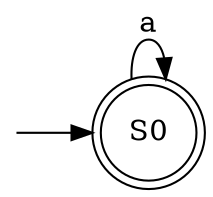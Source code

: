digraph finite_state_machine {
    rankdir=LR;
    size="8,5"
    node [shape = point, color=white, fontcolor=white]; start;
    node [shape = doublecircle, color=black, fontcolor=black]; S0;
    node [shape = circle];
    start -> S0;
    S0 -> S0 [ label = "a" ];
}
